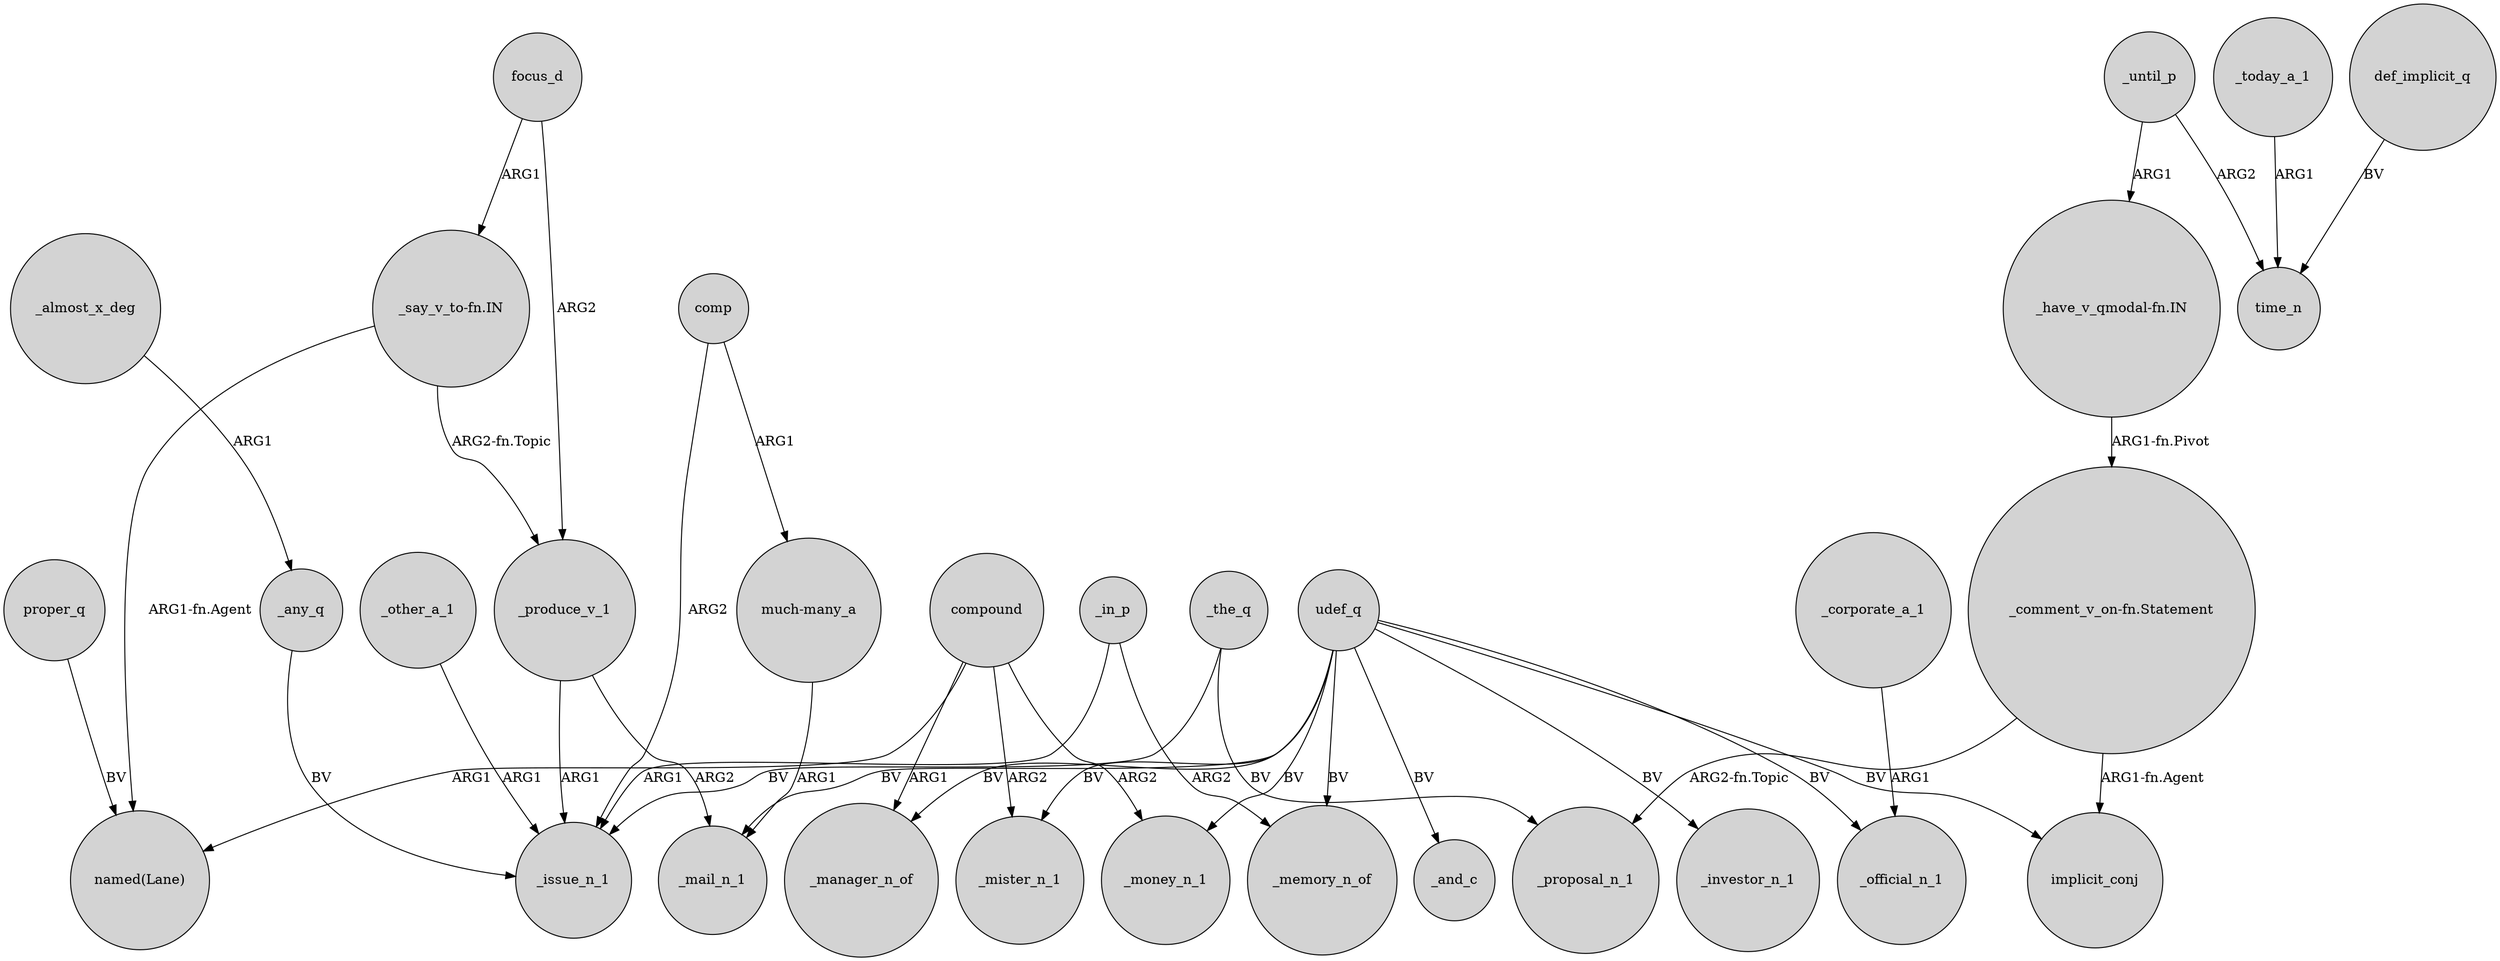 digraph {
	node [shape=circle style=filled]
	compound -> "named(Lane)" [label=ARG1]
	udef_q -> _money_n_1 [label=BV]
	compound -> _manager_n_of [label=ARG1]
	_the_q -> _proposal_n_1 [label=BV]
	_today_a_1 -> time_n [label=ARG1]
	_in_p -> _issue_n_1 [label=ARG1]
	udef_q -> _investor_n_1 [label=BV]
	def_implicit_q -> time_n [label=BV]
	_other_a_1 -> _issue_n_1 [label=ARG1]
	focus_d -> _produce_v_1 [label=ARG2]
	compound -> _mister_n_1 [label=ARG2]
	_in_p -> _memory_n_of [label=ARG2]
	"_comment_v_on-fn.Statement" -> _proposal_n_1 [label="ARG2-fn.Topic"]
	udef_q -> _mister_n_1 [label=BV]
	_until_p -> time_n [label=ARG2]
	_the_q -> _issue_n_1 [label=BV]
	_produce_v_1 -> _issue_n_1 [label=ARG1]
	udef_q -> implicit_conj [label=BV]
	comp -> _issue_n_1 [label=ARG2]
	_almost_x_deg -> _any_q [label=ARG1]
	udef_q -> _memory_n_of [label=BV]
	"_say_v_to-fn.IN" -> _produce_v_1 [label="ARG2-fn.Topic"]
	_corporate_a_1 -> _official_n_1 [label=ARG1]
	_until_p -> "_have_v_qmodal-fn.IN" [label=ARG1]
	udef_q -> _mail_n_1 [label=BV]
	compound -> _money_n_1 [label=ARG2]
	comp -> "much-many_a" [label=ARG1]
	_produce_v_1 -> _mail_n_1 [label=ARG2]
	udef_q -> _official_n_1 [label=BV]
	_any_q -> _issue_n_1 [label=BV]
	"much-many_a" -> _mail_n_1 [label=ARG1]
	"_have_v_qmodal-fn.IN" -> "_comment_v_on-fn.Statement" [label="ARG1-fn.Pivot"]
	udef_q -> _manager_n_of [label=BV]
	"_say_v_to-fn.IN" -> "named(Lane)" [label="ARG1-fn.Agent"]
	"_comment_v_on-fn.Statement" -> implicit_conj [label="ARG1-fn.Agent"]
	udef_q -> _and_c [label=BV]
	proper_q -> "named(Lane)" [label=BV]
	focus_d -> "_say_v_to-fn.IN" [label=ARG1]
}
